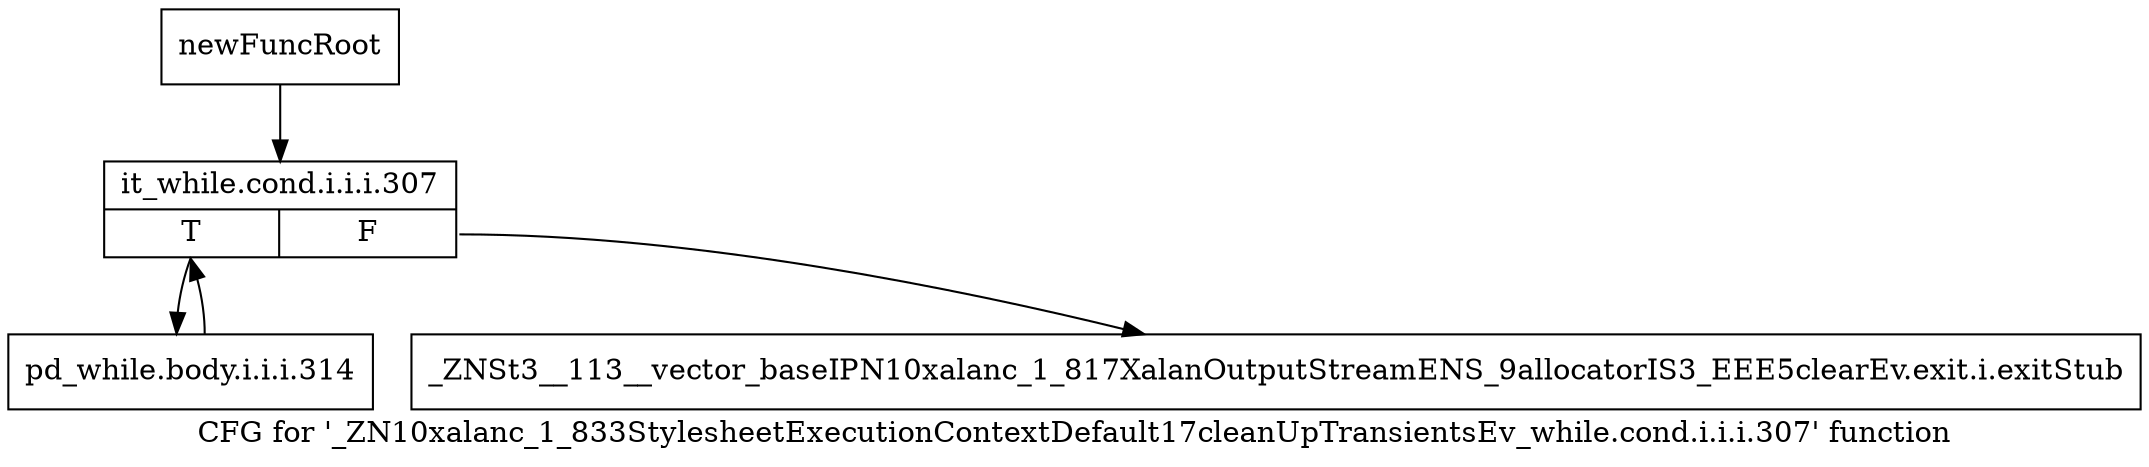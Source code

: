 digraph "CFG for '_ZN10xalanc_1_833StylesheetExecutionContextDefault17cleanUpTransientsEv_while.cond.i.i.i.307' function" {
	label="CFG for '_ZN10xalanc_1_833StylesheetExecutionContextDefault17cleanUpTransientsEv_while.cond.i.i.i.307' function";

	Node0xa04ef30 [shape=record,label="{newFuncRoot}"];
	Node0xa04ef30 -> Node0xa04efd0;
	Node0xa04ef80 [shape=record,label="{_ZNSt3__113__vector_baseIPN10xalanc_1_817XalanOutputStreamENS_9allocatorIS3_EEE5clearEv.exit.i.exitStub}"];
	Node0xa04efd0 [shape=record,label="{it_while.cond.i.i.i.307|{<s0>T|<s1>F}}"];
	Node0xa04efd0:s0 -> Node0xa04f020;
	Node0xa04efd0:s1 -> Node0xa04ef80;
	Node0xa04f020 [shape=record,label="{pd_while.body.i.i.i.314}"];
	Node0xa04f020 -> Node0xa04efd0;
}
